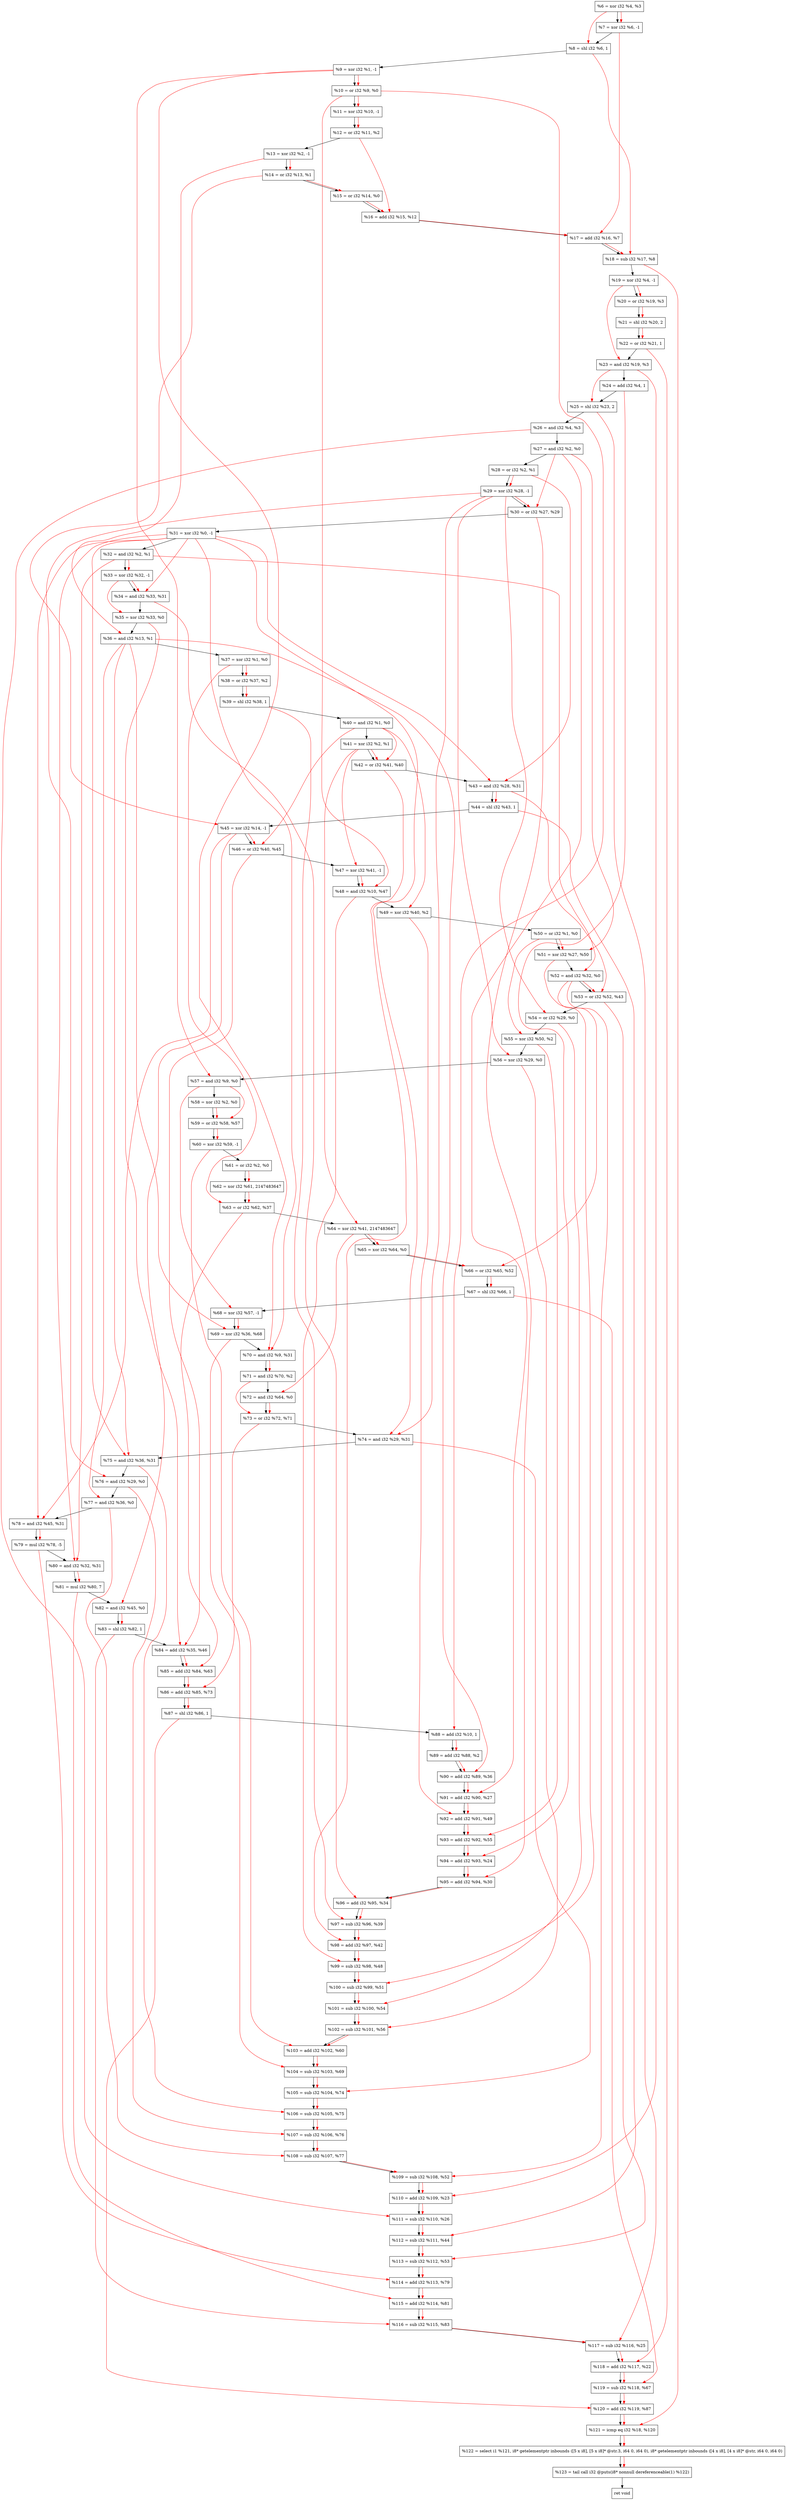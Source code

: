 digraph "DFG for'crackme' function" {
	Node0x717f30[shape=record, label="  %6 = xor i32 %4, %3"];
	Node0x7185b0[shape=record, label="  %7 = xor i32 %6, -1"];
	Node0x718650[shape=record, label="  %8 = shl i32 %6, 1"];
	Node0x7186c0[shape=record, label="  %9 = xor i32 %1, -1"];
	Node0x718730[shape=record, label="  %10 = or i32 %9, %0"];
	Node0x7187a0[shape=record, label="  %11 = xor i32 %10, -1"];
	Node0x718810[shape=record, label="  %12 = or i32 %11, %2"];
	Node0x718880[shape=record, label="  %13 = xor i32 %2, -1"];
	Node0x7188f0[shape=record, label="  %14 = or i32 %13, %1"];
	Node0x718960[shape=record, label="  %15 = or i32 %14, %0"];
	Node0x7189d0[shape=record, label="  %16 = add i32 %15, %12"];
	Node0x718a40[shape=record, label="  %17 = add i32 %16, %7"];
	Node0x718ab0[shape=record, label="  %18 = sub i32 %17, %8"];
	Node0x718b20[shape=record, label="  %19 = xor i32 %4, -1"];
	Node0x718b90[shape=record, label="  %20 = or i32 %19, %3"];
	Node0x718c30[shape=record, label="  %21 = shl i32 %20, 2"];
	Node0x718ca0[shape=record, label="  %22 = or i32 %21, 1"];
	Node0x718d10[shape=record, label="  %23 = and i32 %19, %3"];
	Node0x718d80[shape=record, label="  %24 = add i32 %4, 1"];
	Node0x718df0[shape=record, label="  %25 = shl i32 %23, 2"];
	Node0x718e60[shape=record, label="  %26 = and i32 %4, %3"];
	Node0x718ed0[shape=record, label="  %27 = and i32 %2, %0"];
	Node0x718f40[shape=record, label="  %28 = or i32 %2, %1"];
	Node0x718fb0[shape=record, label="  %29 = xor i32 %28, -1"];
	Node0x719020[shape=record, label="  %30 = or i32 %27, %29"];
	Node0x719090[shape=record, label="  %31 = xor i32 %0, -1"];
	Node0x719100[shape=record, label="  %32 = and i32 %2, %1"];
	Node0x719380[shape=record, label="  %33 = xor i32 %32, -1"];
	Node0x7193f0[shape=record, label="  %34 = and i32 %33, %31"];
	Node0x719460[shape=record, label="  %35 = xor i32 %33, %0"];
	Node0x7194d0[shape=record, label="  %36 = and i32 %13, %1"];
	Node0x719540[shape=record, label="  %37 = xor i32 %1, %0"];
	Node0x7195b0[shape=record, label="  %38 = or i32 %37, %2"];
	Node0x719620[shape=record, label="  %39 = shl i32 %38, 1"];
	Node0x719690[shape=record, label="  %40 = and i32 %1, %0"];
	Node0x719700[shape=record, label="  %41 = xor i32 %2, %1"];
	Node0x719770[shape=record, label="  %42 = or i32 %41, %40"];
	Node0x7197e0[shape=record, label="  %43 = and i32 %28, %31"];
	Node0x719850[shape=record, label="  %44 = shl i32 %43, 1"];
	Node0x7198c0[shape=record, label="  %45 = xor i32 %14, -1"];
	Node0x719930[shape=record, label="  %46 = or i32 %40, %45"];
	Node0x7199a0[shape=record, label="  %47 = xor i32 %41, -1"];
	Node0x719a10[shape=record, label="  %48 = and i32 %10, %47"];
	Node0x719a80[shape=record, label="  %49 = xor i32 %40, %2"];
	Node0x719af0[shape=record, label="  %50 = or i32 %1, %0"];
	Node0x719b60[shape=record, label="  %51 = xor i32 %27, %50"];
	Node0x719bd0[shape=record, label="  %52 = and i32 %32, %0"];
	Node0x719c40[shape=record, label="  %53 = or i32 %52, %43"];
	Node0x719cb0[shape=record, label="  %54 = or i32 %29, %0"];
	Node0x719d20[shape=record, label="  %55 = xor i32 %50, %2"];
	Node0x719d90[shape=record, label="  %56 = xor i32 %29, %0"];
	Node0x719e00[shape=record, label="  %57 = and i32 %9, %0"];
	Node0x719e70[shape=record, label="  %58 = xor i32 %2, %0"];
	Node0x719ee0[shape=record, label="  %59 = or i32 %58, %57"];
	Node0x719f50[shape=record, label="  %60 = xor i32 %59, -1"];
	Node0x719fc0[shape=record, label="  %61 = or i32 %2, %0"];
	Node0x71a060[shape=record, label="  %62 = xor i32 %61, 2147483647"];
	Node0x71a0d0[shape=record, label="  %63 = or i32 %62, %37"];
	Node0x71a140[shape=record, label="  %64 = xor i32 %41, 2147483647"];
	Node0x71a5c0[shape=record, label="  %65 = xor i32 %64, %0"];
	Node0x71a630[shape=record, label="  %66 = or i32 %65, %52"];
	Node0x71a6a0[shape=record, label="  %67 = shl i32 %66, 1"];
	Node0x71a710[shape=record, label="  %68 = xor i32 %57, -1"];
	Node0x71a780[shape=record, label="  %69 = xor i32 %36, %68"];
	Node0x71a7f0[shape=record, label="  %70 = and i32 %9, %31"];
	Node0x71a860[shape=record, label="  %71 = and i32 %70, %2"];
	Node0x71a8d0[shape=record, label="  %72 = and i32 %64, %0"];
	Node0x71a940[shape=record, label="  %73 = or i32 %72, %71"];
	Node0x71a9b0[shape=record, label="  %74 = and i32 %29, %31"];
	Node0x71aa20[shape=record, label="  %75 = and i32 %36, %31"];
	Node0x71aa90[shape=record, label="  %76 = and i32 %29, %0"];
	Node0x71ab00[shape=record, label="  %77 = and i32 %36, %0"];
	Node0x71ab70[shape=record, label="  %78 = and i32 %45, %31"];
	Node0x71ac10[shape=record, label="  %79 = mul i32 %78, -5"];
	Node0x71ac80[shape=record, label="  %80 = and i32 %32, %31"];
	Node0x71ad20[shape=record, label="  %81 = mul i32 %80, 7"];
	Node0x71ad90[shape=record, label="  %82 = and i32 %45, %0"];
	Node0x71ae00[shape=record, label="  %83 = shl i32 %82, 1"];
	Node0x71ae70[shape=record, label="  %84 = add i32 %35, %46"];
	Node0x71aee0[shape=record, label="  %85 = add i32 %84, %63"];
	Node0x71af50[shape=record, label="  %86 = add i32 %85, %73"];
	Node0x71afc0[shape=record, label="  %87 = shl i32 %86, 1"];
	Node0x71b030[shape=record, label="  %88 = add i32 %10, 1"];
	Node0x71b0a0[shape=record, label="  %89 = add i32 %88, %2"];
	Node0x71b110[shape=record, label="  %90 = add i32 %89, %36"];
	Node0x71b180[shape=record, label="  %91 = add i32 %90, %27"];
	Node0x71b1f0[shape=record, label="  %92 = add i32 %91, %49"];
	Node0x71b260[shape=record, label="  %93 = add i32 %92, %55"];
	Node0x71b2d0[shape=record, label="  %94 = add i32 %93, %24"];
	Node0x71b340[shape=record, label="  %95 = add i32 %94, %30"];
	Node0x71b3b0[shape=record, label="  %96 = add i32 %95, %34"];
	Node0x71b420[shape=record, label="  %97 = sub i32 %96, %39"];
	Node0x71b490[shape=record, label="  %98 = add i32 %97, %42"];
	Node0x71b500[shape=record, label="  %99 = sub i32 %98, %48"];
	Node0x71b570[shape=record, label="  %100 = sub i32 %99, %51"];
	Node0x71b5e0[shape=record, label="  %101 = sub i32 %100, %54"];
	Node0x71b650[shape=record, label="  %102 = sub i32 %101, %56"];
	Node0x71b6c0[shape=record, label="  %103 = add i32 %102, %60"];
	Node0x71b730[shape=record, label="  %104 = sub i32 %103, %69"];
	Node0x71b7a0[shape=record, label="  %105 = sub i32 %104, %74"];
	Node0x71b810[shape=record, label="  %106 = sub i32 %105, %75"];
	Node0x71b880[shape=record, label="  %107 = sub i32 %106, %76"];
	Node0x71b8f0[shape=record, label="  %108 = sub i32 %107, %77"];
	Node0x71b960[shape=record, label="  %109 = sub i32 %108, %52"];
	Node0x71b9d0[shape=record, label="  %110 = add i32 %109, %23"];
	Node0x71ba40[shape=record, label="  %111 = sub i32 %110, %26"];
	Node0x71bab0[shape=record, label="  %112 = sub i32 %111, %44"];
	Node0x71bb20[shape=record, label="  %113 = sub i32 %112, %53"];
	Node0x71bb90[shape=record, label="  %114 = add i32 %113, %79"];
	Node0x71bc00[shape=record, label="  %115 = add i32 %114, %81"];
	Node0x71bc70[shape=record, label="  %116 = sub i32 %115, %83"];
	Node0x71bce0[shape=record, label="  %117 = sub i32 %116, %25"];
	Node0x71bd50[shape=record, label="  %118 = add i32 %117, %22"];
	Node0x71bdc0[shape=record, label="  %119 = sub i32 %118, %67"];
	Node0x71be30[shape=record, label="  %120 = add i32 %119, %87"];
	Node0x71bea0[shape=record, label="  %121 = icmp eq i32 %18, %120"];
	Node0x6b8268[shape=record, label="  %122 = select i1 %121, i8* getelementptr inbounds ([5 x i8], [5 x i8]* @str.3, i64 0, i64 0), i8* getelementptr inbounds ([4 x i8], [4 x i8]* @str, i64 0, i64 0)"];
	Node0x71c130[shape=record, label="  %123 = tail call i32 @puts(i8* nonnull dereferenceable(1) %122)"];
	Node0x71c180[shape=record, label="  ret void"];
	Node0x717f30 -> Node0x7185b0;
	Node0x7185b0 -> Node0x718650;
	Node0x718650 -> Node0x7186c0;
	Node0x7186c0 -> Node0x718730;
	Node0x718730 -> Node0x7187a0;
	Node0x7187a0 -> Node0x718810;
	Node0x718810 -> Node0x718880;
	Node0x718880 -> Node0x7188f0;
	Node0x7188f0 -> Node0x718960;
	Node0x718960 -> Node0x7189d0;
	Node0x7189d0 -> Node0x718a40;
	Node0x718a40 -> Node0x718ab0;
	Node0x718ab0 -> Node0x718b20;
	Node0x718b20 -> Node0x718b90;
	Node0x718b90 -> Node0x718c30;
	Node0x718c30 -> Node0x718ca0;
	Node0x718ca0 -> Node0x718d10;
	Node0x718d10 -> Node0x718d80;
	Node0x718d80 -> Node0x718df0;
	Node0x718df0 -> Node0x718e60;
	Node0x718e60 -> Node0x718ed0;
	Node0x718ed0 -> Node0x718f40;
	Node0x718f40 -> Node0x718fb0;
	Node0x718fb0 -> Node0x719020;
	Node0x719020 -> Node0x719090;
	Node0x719090 -> Node0x719100;
	Node0x719100 -> Node0x719380;
	Node0x719380 -> Node0x7193f0;
	Node0x7193f0 -> Node0x719460;
	Node0x719460 -> Node0x7194d0;
	Node0x7194d0 -> Node0x719540;
	Node0x719540 -> Node0x7195b0;
	Node0x7195b0 -> Node0x719620;
	Node0x719620 -> Node0x719690;
	Node0x719690 -> Node0x719700;
	Node0x719700 -> Node0x719770;
	Node0x719770 -> Node0x7197e0;
	Node0x7197e0 -> Node0x719850;
	Node0x719850 -> Node0x7198c0;
	Node0x7198c0 -> Node0x719930;
	Node0x719930 -> Node0x7199a0;
	Node0x7199a0 -> Node0x719a10;
	Node0x719a10 -> Node0x719a80;
	Node0x719a80 -> Node0x719af0;
	Node0x719af0 -> Node0x719b60;
	Node0x719b60 -> Node0x719bd0;
	Node0x719bd0 -> Node0x719c40;
	Node0x719c40 -> Node0x719cb0;
	Node0x719cb0 -> Node0x719d20;
	Node0x719d20 -> Node0x719d90;
	Node0x719d90 -> Node0x719e00;
	Node0x719e00 -> Node0x719e70;
	Node0x719e70 -> Node0x719ee0;
	Node0x719ee0 -> Node0x719f50;
	Node0x719f50 -> Node0x719fc0;
	Node0x719fc0 -> Node0x71a060;
	Node0x71a060 -> Node0x71a0d0;
	Node0x71a0d0 -> Node0x71a140;
	Node0x71a140 -> Node0x71a5c0;
	Node0x71a5c0 -> Node0x71a630;
	Node0x71a630 -> Node0x71a6a0;
	Node0x71a6a0 -> Node0x71a710;
	Node0x71a710 -> Node0x71a780;
	Node0x71a780 -> Node0x71a7f0;
	Node0x71a7f0 -> Node0x71a860;
	Node0x71a860 -> Node0x71a8d0;
	Node0x71a8d0 -> Node0x71a940;
	Node0x71a940 -> Node0x71a9b0;
	Node0x71a9b0 -> Node0x71aa20;
	Node0x71aa20 -> Node0x71aa90;
	Node0x71aa90 -> Node0x71ab00;
	Node0x71ab00 -> Node0x71ab70;
	Node0x71ab70 -> Node0x71ac10;
	Node0x71ac10 -> Node0x71ac80;
	Node0x71ac80 -> Node0x71ad20;
	Node0x71ad20 -> Node0x71ad90;
	Node0x71ad90 -> Node0x71ae00;
	Node0x71ae00 -> Node0x71ae70;
	Node0x71ae70 -> Node0x71aee0;
	Node0x71aee0 -> Node0x71af50;
	Node0x71af50 -> Node0x71afc0;
	Node0x71afc0 -> Node0x71b030;
	Node0x71b030 -> Node0x71b0a0;
	Node0x71b0a0 -> Node0x71b110;
	Node0x71b110 -> Node0x71b180;
	Node0x71b180 -> Node0x71b1f0;
	Node0x71b1f0 -> Node0x71b260;
	Node0x71b260 -> Node0x71b2d0;
	Node0x71b2d0 -> Node0x71b340;
	Node0x71b340 -> Node0x71b3b0;
	Node0x71b3b0 -> Node0x71b420;
	Node0x71b420 -> Node0x71b490;
	Node0x71b490 -> Node0x71b500;
	Node0x71b500 -> Node0x71b570;
	Node0x71b570 -> Node0x71b5e0;
	Node0x71b5e0 -> Node0x71b650;
	Node0x71b650 -> Node0x71b6c0;
	Node0x71b6c0 -> Node0x71b730;
	Node0x71b730 -> Node0x71b7a0;
	Node0x71b7a0 -> Node0x71b810;
	Node0x71b810 -> Node0x71b880;
	Node0x71b880 -> Node0x71b8f0;
	Node0x71b8f0 -> Node0x71b960;
	Node0x71b960 -> Node0x71b9d0;
	Node0x71b9d0 -> Node0x71ba40;
	Node0x71ba40 -> Node0x71bab0;
	Node0x71bab0 -> Node0x71bb20;
	Node0x71bb20 -> Node0x71bb90;
	Node0x71bb90 -> Node0x71bc00;
	Node0x71bc00 -> Node0x71bc70;
	Node0x71bc70 -> Node0x71bce0;
	Node0x71bce0 -> Node0x71bd50;
	Node0x71bd50 -> Node0x71bdc0;
	Node0x71bdc0 -> Node0x71be30;
	Node0x71be30 -> Node0x71bea0;
	Node0x71bea0 -> Node0x6b8268;
	Node0x6b8268 -> Node0x71c130;
	Node0x71c130 -> Node0x71c180;
edge [color=red]
	Node0x717f30 -> Node0x7185b0;
	Node0x717f30 -> Node0x718650;
	Node0x7186c0 -> Node0x718730;
	Node0x718730 -> Node0x7187a0;
	Node0x7187a0 -> Node0x718810;
	Node0x718880 -> Node0x7188f0;
	Node0x7188f0 -> Node0x718960;
	Node0x718960 -> Node0x7189d0;
	Node0x718810 -> Node0x7189d0;
	Node0x7189d0 -> Node0x718a40;
	Node0x7185b0 -> Node0x718a40;
	Node0x718a40 -> Node0x718ab0;
	Node0x718650 -> Node0x718ab0;
	Node0x718b20 -> Node0x718b90;
	Node0x718b90 -> Node0x718c30;
	Node0x718c30 -> Node0x718ca0;
	Node0x718b20 -> Node0x718d10;
	Node0x718d10 -> Node0x718df0;
	Node0x718f40 -> Node0x718fb0;
	Node0x718ed0 -> Node0x719020;
	Node0x718fb0 -> Node0x719020;
	Node0x719100 -> Node0x719380;
	Node0x719380 -> Node0x7193f0;
	Node0x719090 -> Node0x7193f0;
	Node0x719380 -> Node0x719460;
	Node0x718880 -> Node0x7194d0;
	Node0x719540 -> Node0x7195b0;
	Node0x7195b0 -> Node0x719620;
	Node0x719700 -> Node0x719770;
	Node0x719690 -> Node0x719770;
	Node0x718f40 -> Node0x7197e0;
	Node0x719090 -> Node0x7197e0;
	Node0x7197e0 -> Node0x719850;
	Node0x7188f0 -> Node0x7198c0;
	Node0x719690 -> Node0x719930;
	Node0x7198c0 -> Node0x719930;
	Node0x719700 -> Node0x7199a0;
	Node0x718730 -> Node0x719a10;
	Node0x7199a0 -> Node0x719a10;
	Node0x719690 -> Node0x719a80;
	Node0x718ed0 -> Node0x719b60;
	Node0x719af0 -> Node0x719b60;
	Node0x719100 -> Node0x719bd0;
	Node0x719bd0 -> Node0x719c40;
	Node0x7197e0 -> Node0x719c40;
	Node0x718fb0 -> Node0x719cb0;
	Node0x719af0 -> Node0x719d20;
	Node0x718fb0 -> Node0x719d90;
	Node0x7186c0 -> Node0x719e00;
	Node0x719e70 -> Node0x719ee0;
	Node0x719e00 -> Node0x719ee0;
	Node0x719ee0 -> Node0x719f50;
	Node0x719fc0 -> Node0x71a060;
	Node0x71a060 -> Node0x71a0d0;
	Node0x719540 -> Node0x71a0d0;
	Node0x719700 -> Node0x71a140;
	Node0x71a140 -> Node0x71a5c0;
	Node0x71a5c0 -> Node0x71a630;
	Node0x719bd0 -> Node0x71a630;
	Node0x71a630 -> Node0x71a6a0;
	Node0x719e00 -> Node0x71a710;
	Node0x7194d0 -> Node0x71a780;
	Node0x71a710 -> Node0x71a780;
	Node0x7186c0 -> Node0x71a7f0;
	Node0x719090 -> Node0x71a7f0;
	Node0x71a7f0 -> Node0x71a860;
	Node0x71a140 -> Node0x71a8d0;
	Node0x71a8d0 -> Node0x71a940;
	Node0x71a860 -> Node0x71a940;
	Node0x718fb0 -> Node0x71a9b0;
	Node0x719090 -> Node0x71a9b0;
	Node0x7194d0 -> Node0x71aa20;
	Node0x719090 -> Node0x71aa20;
	Node0x718fb0 -> Node0x71aa90;
	Node0x7194d0 -> Node0x71ab00;
	Node0x7198c0 -> Node0x71ab70;
	Node0x719090 -> Node0x71ab70;
	Node0x71ab70 -> Node0x71ac10;
	Node0x719100 -> Node0x71ac80;
	Node0x719090 -> Node0x71ac80;
	Node0x71ac80 -> Node0x71ad20;
	Node0x7198c0 -> Node0x71ad90;
	Node0x71ad90 -> Node0x71ae00;
	Node0x719460 -> Node0x71ae70;
	Node0x719930 -> Node0x71ae70;
	Node0x71ae70 -> Node0x71aee0;
	Node0x71a0d0 -> Node0x71aee0;
	Node0x71aee0 -> Node0x71af50;
	Node0x71a940 -> Node0x71af50;
	Node0x71af50 -> Node0x71afc0;
	Node0x718730 -> Node0x71b030;
	Node0x71b030 -> Node0x71b0a0;
	Node0x71b0a0 -> Node0x71b110;
	Node0x7194d0 -> Node0x71b110;
	Node0x71b110 -> Node0x71b180;
	Node0x718ed0 -> Node0x71b180;
	Node0x71b180 -> Node0x71b1f0;
	Node0x719a80 -> Node0x71b1f0;
	Node0x71b1f0 -> Node0x71b260;
	Node0x719d20 -> Node0x71b260;
	Node0x71b260 -> Node0x71b2d0;
	Node0x718d80 -> Node0x71b2d0;
	Node0x71b2d0 -> Node0x71b340;
	Node0x719020 -> Node0x71b340;
	Node0x71b340 -> Node0x71b3b0;
	Node0x7193f0 -> Node0x71b3b0;
	Node0x71b3b0 -> Node0x71b420;
	Node0x719620 -> Node0x71b420;
	Node0x71b420 -> Node0x71b490;
	Node0x719770 -> Node0x71b490;
	Node0x71b490 -> Node0x71b500;
	Node0x719a10 -> Node0x71b500;
	Node0x71b500 -> Node0x71b570;
	Node0x719b60 -> Node0x71b570;
	Node0x71b570 -> Node0x71b5e0;
	Node0x719cb0 -> Node0x71b5e0;
	Node0x71b5e0 -> Node0x71b650;
	Node0x719d90 -> Node0x71b650;
	Node0x71b650 -> Node0x71b6c0;
	Node0x719f50 -> Node0x71b6c0;
	Node0x71b6c0 -> Node0x71b730;
	Node0x71a780 -> Node0x71b730;
	Node0x71b730 -> Node0x71b7a0;
	Node0x71a9b0 -> Node0x71b7a0;
	Node0x71b7a0 -> Node0x71b810;
	Node0x71aa20 -> Node0x71b810;
	Node0x71b810 -> Node0x71b880;
	Node0x71aa90 -> Node0x71b880;
	Node0x71b880 -> Node0x71b8f0;
	Node0x71ab00 -> Node0x71b8f0;
	Node0x71b8f0 -> Node0x71b960;
	Node0x719bd0 -> Node0x71b960;
	Node0x71b960 -> Node0x71b9d0;
	Node0x718d10 -> Node0x71b9d0;
	Node0x71b9d0 -> Node0x71ba40;
	Node0x718e60 -> Node0x71ba40;
	Node0x71ba40 -> Node0x71bab0;
	Node0x719850 -> Node0x71bab0;
	Node0x71bab0 -> Node0x71bb20;
	Node0x719c40 -> Node0x71bb20;
	Node0x71bb20 -> Node0x71bb90;
	Node0x71ac10 -> Node0x71bb90;
	Node0x71bb90 -> Node0x71bc00;
	Node0x71ad20 -> Node0x71bc00;
	Node0x71bc00 -> Node0x71bc70;
	Node0x71ae00 -> Node0x71bc70;
	Node0x71bc70 -> Node0x71bce0;
	Node0x718df0 -> Node0x71bce0;
	Node0x71bce0 -> Node0x71bd50;
	Node0x718ca0 -> Node0x71bd50;
	Node0x71bd50 -> Node0x71bdc0;
	Node0x71a6a0 -> Node0x71bdc0;
	Node0x71bdc0 -> Node0x71be30;
	Node0x71afc0 -> Node0x71be30;
	Node0x718ab0 -> Node0x71bea0;
	Node0x71be30 -> Node0x71bea0;
	Node0x71bea0 -> Node0x6b8268;
	Node0x6b8268 -> Node0x71c130;
}
